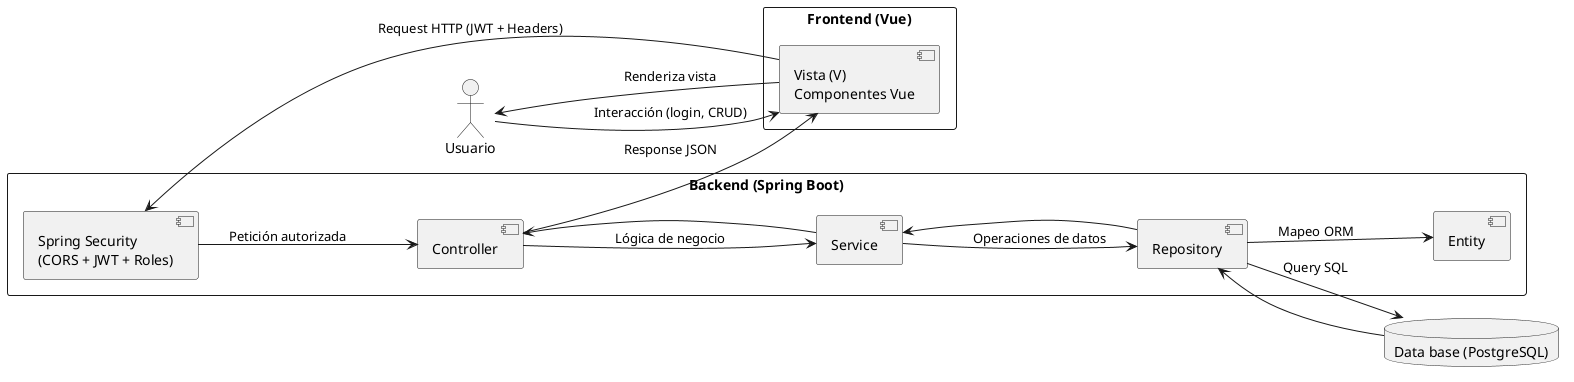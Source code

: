 @startuml
left to right direction
actor Usuario as user

rectangle "Frontend (Vue)" {
  component "Vista (V)\nComponentes Vue" as vue
}

rectangle "Backend (Spring Boot)" {
  component "Spring Security\n(CORS + JWT + Roles)" as security
  component "Controller" as controller
  component "Service" as service
  component "Repository" as repository
  component "Entity" as entity
}

database "Data base (PostgreSQL)" as db

' Flujo de interacción
user --> vue : Interacción (login, CRUD)
vue --> security : Request HTTP (JWT + Headers)
security --> controller : Petición autorizada
controller --> service : Lógica de negocio
service --> repository : Operaciones de datos
repository --> entity : Mapeo ORM
repository --> db : Query SQL

' Respuesta hacia el usuario
db --> repository
repository --> service
service --> controller
controller --> vue : Response JSON
vue --> user : Renderiza vista
@enduml